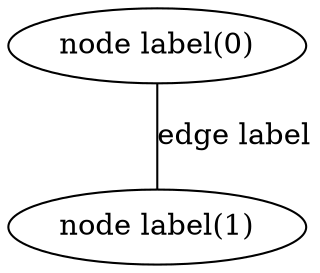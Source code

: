 graph {
  "0" [id="0",type="node type",label="node label(0)",metadata="{\"user-defined\":\"values\"}"]
  "1" [id="1",type="node type",label="node label(1)",metadata="{\"user-defined\":\"values\"}"]
  "0" -- "1" [source="0",relation="edge relationship",target="1",directed=false,label="edge label",metadata="{\"user-defined\":\"values\"}"]
}
